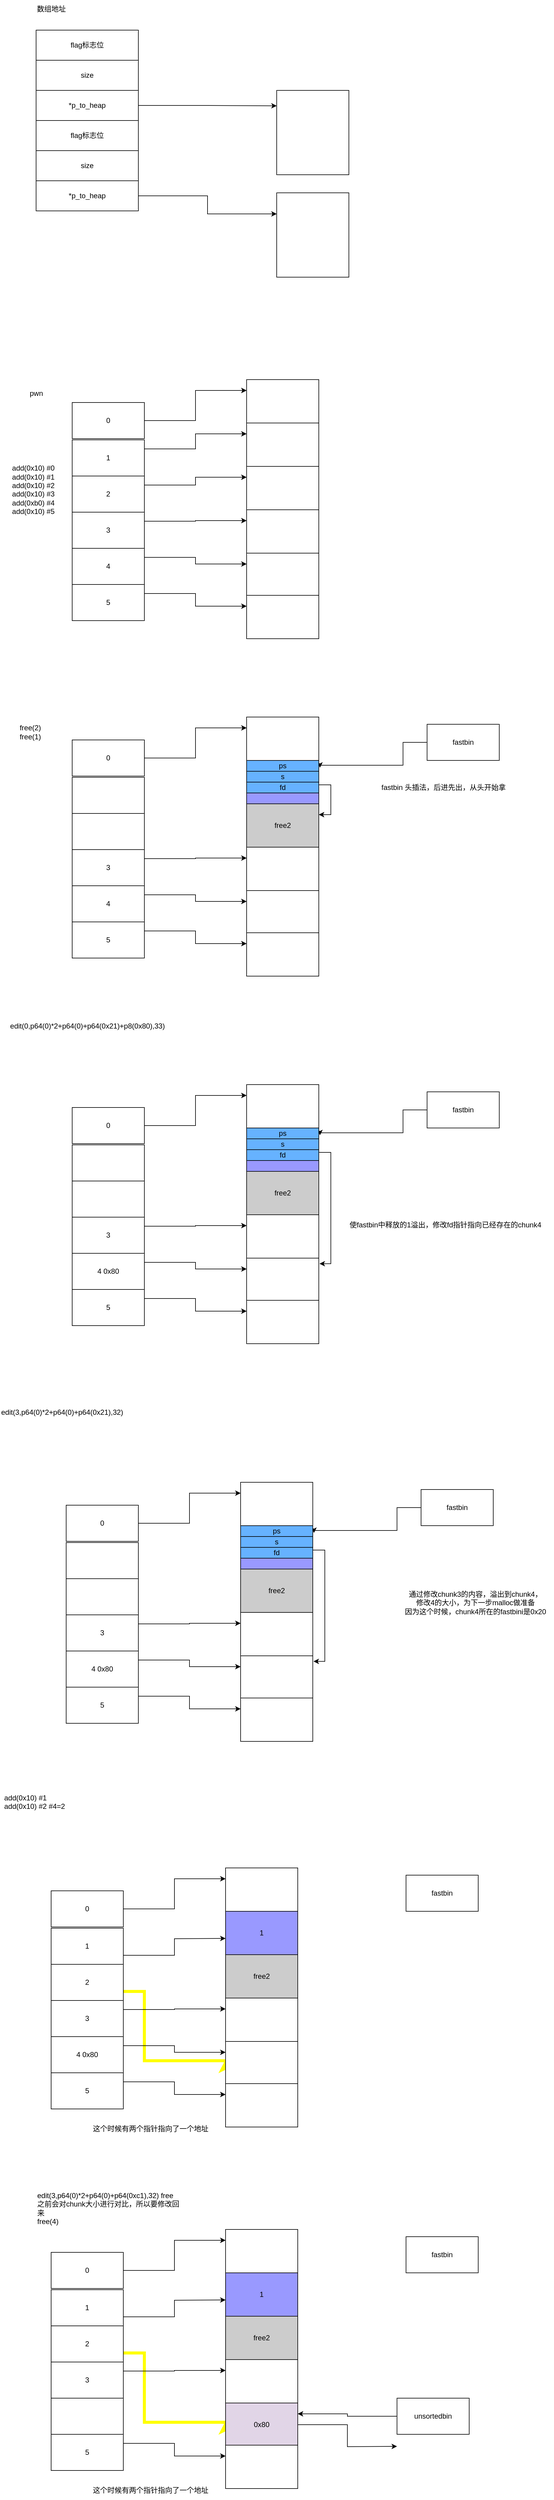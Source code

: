 <mxfile version="24.7.13">
  <diagram name="第 1 页" id="wlF_EEeO_5m5-kJKPC8r">
    <mxGraphModel dx="947" dy="570" grid="1" gridSize="10" guides="1" tooltips="1" connect="1" arrows="1" fold="1" page="1" pageScale="1" pageWidth="827" pageHeight="1169" math="0" shadow="0">
      <root>
        <mxCell id="0" />
        <mxCell id="1" parent="0" />
        <mxCell id="qBu99-noCMKF9a456cR6-6" value="flag标志位" style="rounded=0;whiteSpace=wrap;html=1;" vertex="1" parent="1">
          <mxGeometry x="70" y="150" width="170" height="50" as="geometry" />
        </mxCell>
        <mxCell id="qBu99-noCMKF9a456cR6-7" value="size" style="rounded=0;whiteSpace=wrap;html=1;" vertex="1" parent="1">
          <mxGeometry x="70" y="200" width="170" height="50" as="geometry" />
        </mxCell>
        <mxCell id="qBu99-noCMKF9a456cR6-10" value="*p_to_heap" style="rounded=0;whiteSpace=wrap;html=1;" vertex="1" parent="1">
          <mxGeometry x="70" y="250" width="170" height="50" as="geometry" />
        </mxCell>
        <mxCell id="qBu99-noCMKF9a456cR6-12" value="数组地址" style="text;html=1;align=center;verticalAlign=middle;resizable=0;points=[];autosize=1;strokeColor=none;fillColor=none;" vertex="1" parent="1">
          <mxGeometry x="60" y="100" width="70" height="30" as="geometry" />
        </mxCell>
        <mxCell id="qBu99-noCMKF9a456cR6-13" value="flag标志位" style="rounded=0;whiteSpace=wrap;html=1;" vertex="1" parent="1">
          <mxGeometry x="70" y="300" width="170" height="50" as="geometry" />
        </mxCell>
        <mxCell id="qBu99-noCMKF9a456cR6-14" value="size" style="rounded=0;whiteSpace=wrap;html=1;" vertex="1" parent="1">
          <mxGeometry x="70" y="350" width="170" height="50" as="geometry" />
        </mxCell>
        <mxCell id="qBu99-noCMKF9a456cR6-20" style="edgeStyle=orthogonalEdgeStyle;rounded=0;orthogonalLoop=1;jettySize=auto;html=1;exitX=1;exitY=0.5;exitDx=0;exitDy=0;entryX=0;entryY=0.25;entryDx=0;entryDy=0;" edge="1" parent="1" source="qBu99-noCMKF9a456cR6-15" target="qBu99-noCMKF9a456cR6-19">
          <mxGeometry relative="1" as="geometry" />
        </mxCell>
        <mxCell id="qBu99-noCMKF9a456cR6-15" value="*p_to_heap" style="rounded=0;whiteSpace=wrap;html=1;" vertex="1" parent="1">
          <mxGeometry x="70" y="400" width="170" height="50" as="geometry" />
        </mxCell>
        <mxCell id="qBu99-noCMKF9a456cR6-17" value="" style="rounded=0;whiteSpace=wrap;html=1;" vertex="1" parent="1">
          <mxGeometry x="470" y="250" width="120" height="140" as="geometry" />
        </mxCell>
        <mxCell id="qBu99-noCMKF9a456cR6-18" style="edgeStyle=orthogonalEdgeStyle;rounded=0;orthogonalLoop=1;jettySize=auto;html=1;exitX=1;exitY=0.5;exitDx=0;exitDy=0;entryX=0;entryY=0.183;entryDx=0;entryDy=0;entryPerimeter=0;" edge="1" parent="1" source="qBu99-noCMKF9a456cR6-10" target="qBu99-noCMKF9a456cR6-17">
          <mxGeometry relative="1" as="geometry" />
        </mxCell>
        <mxCell id="qBu99-noCMKF9a456cR6-19" value="" style="rounded=0;whiteSpace=wrap;html=1;" vertex="1" parent="1">
          <mxGeometry x="470" y="420" width="120" height="140" as="geometry" />
        </mxCell>
        <mxCell id="qBu99-noCMKF9a456cR6-21" value="pwn" style="text;html=1;align=center;verticalAlign=middle;resizable=0;points=[];autosize=1;strokeColor=none;fillColor=none;" vertex="1" parent="1">
          <mxGeometry x="45" y="738" width="50" height="30" as="geometry" />
        </mxCell>
        <mxCell id="qBu99-noCMKF9a456cR6-34" style="edgeStyle=orthogonalEdgeStyle;rounded=0;orthogonalLoop=1;jettySize=auto;html=1;exitX=1;exitY=0.5;exitDx=0;exitDy=0;entryX=0;entryY=0.25;entryDx=0;entryDy=0;" edge="1" parent="1" source="qBu99-noCMKF9a456cR6-22" target="qBu99-noCMKF9a456cR6-28">
          <mxGeometry relative="1" as="geometry" />
        </mxCell>
        <mxCell id="qBu99-noCMKF9a456cR6-22" value="0" style="rounded=0;whiteSpace=wrap;html=1;" vertex="1" parent="1">
          <mxGeometry x="130" y="768" width="120" height="60" as="geometry" />
        </mxCell>
        <mxCell id="qBu99-noCMKF9a456cR6-35" style="edgeStyle=orthogonalEdgeStyle;rounded=0;orthogonalLoop=1;jettySize=auto;html=1;exitX=1;exitY=0.25;exitDx=0;exitDy=0;entryX=0;entryY=0.25;entryDx=0;entryDy=0;" edge="1" parent="1" source="qBu99-noCMKF9a456cR6-23" target="qBu99-noCMKF9a456cR6-29">
          <mxGeometry relative="1" as="geometry" />
        </mxCell>
        <mxCell id="qBu99-noCMKF9a456cR6-23" value="1" style="rounded=0;whiteSpace=wrap;html=1;" vertex="1" parent="1">
          <mxGeometry x="130" y="830" width="120" height="60" as="geometry" />
        </mxCell>
        <mxCell id="qBu99-noCMKF9a456cR6-36" style="edgeStyle=orthogonalEdgeStyle;rounded=0;orthogonalLoop=1;jettySize=auto;html=1;exitX=1;exitY=0.25;exitDx=0;exitDy=0;entryX=0;entryY=0.25;entryDx=0;entryDy=0;" edge="1" parent="1" source="qBu99-noCMKF9a456cR6-24" target="qBu99-noCMKF9a456cR6-30">
          <mxGeometry relative="1" as="geometry" />
        </mxCell>
        <mxCell id="qBu99-noCMKF9a456cR6-24" value="2" style="rounded=0;whiteSpace=wrap;html=1;" vertex="1" parent="1">
          <mxGeometry x="130" y="890" width="120" height="60" as="geometry" />
        </mxCell>
        <mxCell id="qBu99-noCMKF9a456cR6-37" style="edgeStyle=orthogonalEdgeStyle;rounded=0;orthogonalLoop=1;jettySize=auto;html=1;exitX=1;exitY=0.25;exitDx=0;exitDy=0;entryX=0;entryY=0.25;entryDx=0;entryDy=0;" edge="1" parent="1" source="qBu99-noCMKF9a456cR6-25" target="qBu99-noCMKF9a456cR6-31">
          <mxGeometry relative="1" as="geometry" />
        </mxCell>
        <mxCell id="qBu99-noCMKF9a456cR6-25" value="3" style="rounded=0;whiteSpace=wrap;html=1;" vertex="1" parent="1">
          <mxGeometry x="130" y="950" width="120" height="60" as="geometry" />
        </mxCell>
        <mxCell id="qBu99-noCMKF9a456cR6-38" style="edgeStyle=orthogonalEdgeStyle;rounded=0;orthogonalLoop=1;jettySize=auto;html=1;exitX=1;exitY=0.25;exitDx=0;exitDy=0;entryX=0;entryY=0.25;entryDx=0;entryDy=0;" edge="1" parent="1" source="qBu99-noCMKF9a456cR6-26" target="qBu99-noCMKF9a456cR6-32">
          <mxGeometry relative="1" as="geometry" />
        </mxCell>
        <mxCell id="qBu99-noCMKF9a456cR6-26" value="4" style="rounded=0;whiteSpace=wrap;html=1;" vertex="1" parent="1">
          <mxGeometry x="130" y="1010" width="120" height="60" as="geometry" />
        </mxCell>
        <mxCell id="qBu99-noCMKF9a456cR6-39" style="edgeStyle=orthogonalEdgeStyle;rounded=0;orthogonalLoop=1;jettySize=auto;html=1;exitX=1;exitY=0.25;exitDx=0;exitDy=0;entryX=0;entryY=0.25;entryDx=0;entryDy=0;" edge="1" parent="1" source="qBu99-noCMKF9a456cR6-27" target="qBu99-noCMKF9a456cR6-33">
          <mxGeometry relative="1" as="geometry" />
        </mxCell>
        <mxCell id="qBu99-noCMKF9a456cR6-27" value="5" style="rounded=0;whiteSpace=wrap;html=1;" vertex="1" parent="1">
          <mxGeometry x="130" y="1070" width="120" height="60" as="geometry" />
        </mxCell>
        <mxCell id="qBu99-noCMKF9a456cR6-28" value="" style="rounded=0;whiteSpace=wrap;html=1;" vertex="1" parent="1">
          <mxGeometry x="420" y="730" width="120" height="72" as="geometry" />
        </mxCell>
        <mxCell id="qBu99-noCMKF9a456cR6-29" value="" style="rounded=0;whiteSpace=wrap;html=1;" vertex="1" parent="1">
          <mxGeometry x="420" y="802" width="120" height="72" as="geometry" />
        </mxCell>
        <mxCell id="qBu99-noCMKF9a456cR6-30" value="" style="rounded=0;whiteSpace=wrap;html=1;" vertex="1" parent="1">
          <mxGeometry x="420" y="874" width="120" height="72" as="geometry" />
        </mxCell>
        <mxCell id="qBu99-noCMKF9a456cR6-31" value="" style="rounded=0;whiteSpace=wrap;html=1;" vertex="1" parent="1">
          <mxGeometry x="420" y="946" width="120" height="72" as="geometry" />
        </mxCell>
        <mxCell id="qBu99-noCMKF9a456cR6-32" value="" style="rounded=0;whiteSpace=wrap;html=1;" vertex="1" parent="1">
          <mxGeometry x="420" y="1018" width="120" height="72" as="geometry" />
        </mxCell>
        <mxCell id="qBu99-noCMKF9a456cR6-33" value="" style="rounded=0;whiteSpace=wrap;html=1;" vertex="1" parent="1">
          <mxGeometry x="420" y="1088" width="120" height="72" as="geometry" />
        </mxCell>
        <mxCell id="qBu99-noCMKF9a456cR6-40" value="&lt;div&gt;add(0x10) #0&lt;/div&gt;&lt;div&gt;add(0x10) #1&lt;/div&gt;&lt;div&gt;add(0x10) #2&lt;/div&gt;&lt;div&gt;add(0x10) #3&lt;/div&gt;&lt;div&gt;add(0xb0) #4&lt;/div&gt;&lt;div&gt;add(0x10) #5&lt;/div&gt;&lt;div&gt;&lt;br&gt;&lt;/div&gt;" style="text;html=1;align=center;verticalAlign=middle;resizable=0;points=[];autosize=1;strokeColor=none;fillColor=none;" vertex="1" parent="1">
          <mxGeometry x="20" y="865" width="90" height="110" as="geometry" />
        </mxCell>
        <mxCell id="qBu99-noCMKF9a456cR6-41" value="&lt;div&gt;&lt;div&gt;free(2)&lt;/div&gt;&lt;div&gt;free(1)&lt;/div&gt;&lt;/div&gt;" style="text;html=1;align=center;verticalAlign=middle;resizable=0;points=[];autosize=1;strokeColor=none;fillColor=none;" vertex="1" parent="1">
          <mxGeometry x="30" y="1295" width="60" height="40" as="geometry" />
        </mxCell>
        <mxCell id="qBu99-noCMKF9a456cR6-42" style="edgeStyle=orthogonalEdgeStyle;rounded=0;orthogonalLoop=1;jettySize=auto;html=1;exitX=1;exitY=0.5;exitDx=0;exitDy=0;entryX=0;entryY=0.25;entryDx=0;entryDy=0;" edge="1" parent="1" source="qBu99-noCMKF9a456cR6-43" target="qBu99-noCMKF9a456cR6-54">
          <mxGeometry relative="1" as="geometry" />
        </mxCell>
        <mxCell id="qBu99-noCMKF9a456cR6-43" value="0" style="rounded=0;whiteSpace=wrap;html=1;" vertex="1" parent="1">
          <mxGeometry x="130" y="1328" width="120" height="60" as="geometry" />
        </mxCell>
        <mxCell id="qBu99-noCMKF9a456cR6-45" value="" style="rounded=0;whiteSpace=wrap;html=1;" vertex="1" parent="1">
          <mxGeometry x="130" y="1390" width="120" height="60" as="geometry" />
        </mxCell>
        <mxCell id="qBu99-noCMKF9a456cR6-47" value="" style="rounded=0;whiteSpace=wrap;html=1;" vertex="1" parent="1">
          <mxGeometry x="130" y="1450" width="120" height="60" as="geometry" />
        </mxCell>
        <mxCell id="qBu99-noCMKF9a456cR6-48" style="edgeStyle=orthogonalEdgeStyle;rounded=0;orthogonalLoop=1;jettySize=auto;html=1;exitX=1;exitY=0.25;exitDx=0;exitDy=0;entryX=0;entryY=0.25;entryDx=0;entryDy=0;" edge="1" parent="1" source="qBu99-noCMKF9a456cR6-49" target="qBu99-noCMKF9a456cR6-57">
          <mxGeometry relative="1" as="geometry" />
        </mxCell>
        <mxCell id="qBu99-noCMKF9a456cR6-49" value="3" style="rounded=0;whiteSpace=wrap;html=1;" vertex="1" parent="1">
          <mxGeometry x="130" y="1510" width="120" height="60" as="geometry" />
        </mxCell>
        <mxCell id="qBu99-noCMKF9a456cR6-50" style="edgeStyle=orthogonalEdgeStyle;rounded=0;orthogonalLoop=1;jettySize=auto;html=1;exitX=1;exitY=0.25;exitDx=0;exitDy=0;entryX=0;entryY=0.25;entryDx=0;entryDy=0;" edge="1" parent="1" source="qBu99-noCMKF9a456cR6-51" target="qBu99-noCMKF9a456cR6-58">
          <mxGeometry relative="1" as="geometry" />
        </mxCell>
        <mxCell id="qBu99-noCMKF9a456cR6-51" value="4" style="rounded=0;whiteSpace=wrap;html=1;" vertex="1" parent="1">
          <mxGeometry x="130" y="1570" width="120" height="60" as="geometry" />
        </mxCell>
        <mxCell id="qBu99-noCMKF9a456cR6-52" style="edgeStyle=orthogonalEdgeStyle;rounded=0;orthogonalLoop=1;jettySize=auto;html=1;exitX=1;exitY=0.25;exitDx=0;exitDy=0;entryX=0;entryY=0.25;entryDx=0;entryDy=0;" edge="1" parent="1" source="qBu99-noCMKF9a456cR6-53" target="qBu99-noCMKF9a456cR6-59">
          <mxGeometry relative="1" as="geometry" />
        </mxCell>
        <mxCell id="qBu99-noCMKF9a456cR6-53" value="5" style="rounded=0;whiteSpace=wrap;html=1;" vertex="1" parent="1">
          <mxGeometry x="130" y="1630" width="120" height="60" as="geometry" />
        </mxCell>
        <mxCell id="qBu99-noCMKF9a456cR6-54" value="" style="rounded=0;whiteSpace=wrap;html=1;" vertex="1" parent="1">
          <mxGeometry x="420" y="1290" width="120" height="72" as="geometry" />
        </mxCell>
        <mxCell id="qBu99-noCMKF9a456cR6-55" value="1" style="rounded=0;whiteSpace=wrap;html=1;fillColor=#9999FF;" vertex="1" parent="1">
          <mxGeometry x="420" y="1362" width="120" height="72" as="geometry" />
        </mxCell>
        <mxCell id="qBu99-noCMKF9a456cR6-56" value="free2" style="rounded=0;whiteSpace=wrap;html=1;fillColor=#CCCCCC;" vertex="1" parent="1">
          <mxGeometry x="420" y="1434" width="120" height="72" as="geometry" />
        </mxCell>
        <mxCell id="qBu99-noCMKF9a456cR6-57" value="" style="rounded=0;whiteSpace=wrap;html=1;" vertex="1" parent="1">
          <mxGeometry x="420" y="1506" width="120" height="72" as="geometry" />
        </mxCell>
        <mxCell id="qBu99-noCMKF9a456cR6-58" value="" style="rounded=0;whiteSpace=wrap;html=1;" vertex="1" parent="1">
          <mxGeometry x="420" y="1578" width="120" height="72" as="geometry" />
        </mxCell>
        <mxCell id="qBu99-noCMKF9a456cR6-59" value="" style="rounded=0;whiteSpace=wrap;html=1;" vertex="1" parent="1">
          <mxGeometry x="420" y="1648" width="120" height="72" as="geometry" />
        </mxCell>
        <mxCell id="qBu99-noCMKF9a456cR6-60" value="fastbin" style="rounded=0;whiteSpace=wrap;html=1;" vertex="1" parent="1">
          <mxGeometry x="720" y="1302" width="120" height="60" as="geometry" />
        </mxCell>
        <mxCell id="qBu99-noCMKF9a456cR6-61" style="edgeStyle=orthogonalEdgeStyle;rounded=0;orthogonalLoop=1;jettySize=auto;html=1;exitX=0;exitY=0.5;exitDx=0;exitDy=0;entryX=1.017;entryY=0.167;entryDx=0;entryDy=0;entryPerimeter=0;" edge="1" parent="1" source="qBu99-noCMKF9a456cR6-60" target="qBu99-noCMKF9a456cR6-55">
          <mxGeometry relative="1" as="geometry">
            <Array as="points">
              <mxPoint x="680" y="1370" />
              <mxPoint x="542" y="1370" />
            </Array>
          </mxGeometry>
        </mxCell>
        <mxCell id="qBu99-noCMKF9a456cR6-62" value="ps" style="rounded=0;whiteSpace=wrap;html=1;fillColor=#66B2FF;" vertex="1" parent="1">
          <mxGeometry x="420" y="1362" width="120" height="18" as="geometry" />
        </mxCell>
        <mxCell id="qBu99-noCMKF9a456cR6-63" value="s" style="rounded=0;whiteSpace=wrap;html=1;fillColor=#66B2FF;" vertex="1" parent="1">
          <mxGeometry x="420" y="1380" width="120" height="18" as="geometry" />
        </mxCell>
        <mxCell id="qBu99-noCMKF9a456cR6-65" style="edgeStyle=orthogonalEdgeStyle;rounded=0;orthogonalLoop=1;jettySize=auto;html=1;exitX=1;exitY=0.25;exitDx=0;exitDy=0;entryX=1;entryY=0.25;entryDx=0;entryDy=0;" edge="1" parent="1" source="qBu99-noCMKF9a456cR6-64" target="qBu99-noCMKF9a456cR6-56">
          <mxGeometry relative="1" as="geometry" />
        </mxCell>
        <mxCell id="qBu99-noCMKF9a456cR6-64" value="fd" style="rounded=0;whiteSpace=wrap;html=1;fillColor=#66B2FF;" vertex="1" parent="1">
          <mxGeometry x="420" y="1398" width="120" height="18" as="geometry" />
        </mxCell>
        <mxCell id="qBu99-noCMKF9a456cR6-66" value="fastbin 头插法，后进先出，从头开始拿" style="text;html=1;align=center;verticalAlign=middle;resizable=0;points=[];autosize=1;strokeColor=none;fillColor=none;" vertex="1" parent="1">
          <mxGeometry x="632" y="1392" width="230" height="30" as="geometry" />
        </mxCell>
        <mxCell id="qBu99-noCMKF9a456cR6-67" value="&lt;div&gt;edit(0,p64(0)*2+p64(0)+p64(0x21)+p8(0x80),33)&lt;/div&gt;&lt;div&gt;&lt;br&gt;&lt;/div&gt;" style="text;html=1;align=center;verticalAlign=middle;resizable=0;points=[];autosize=1;strokeColor=none;fillColor=none;" vertex="1" parent="1">
          <mxGeometry x="15" y="1790" width="280" height="40" as="geometry" />
        </mxCell>
        <mxCell id="qBu99-noCMKF9a456cR6-68" style="edgeStyle=orthogonalEdgeStyle;rounded=0;orthogonalLoop=1;jettySize=auto;html=1;exitX=1;exitY=0.5;exitDx=0;exitDy=0;entryX=0;entryY=0.25;entryDx=0;entryDy=0;" edge="1" parent="1" source="qBu99-noCMKF9a456cR6-69" target="qBu99-noCMKF9a456cR6-78">
          <mxGeometry relative="1" as="geometry" />
        </mxCell>
        <mxCell id="qBu99-noCMKF9a456cR6-69" value="0" style="rounded=0;whiteSpace=wrap;html=1;" vertex="1" parent="1">
          <mxGeometry x="130" y="1938" width="120" height="60" as="geometry" />
        </mxCell>
        <mxCell id="qBu99-noCMKF9a456cR6-70" value="" style="rounded=0;whiteSpace=wrap;html=1;" vertex="1" parent="1">
          <mxGeometry x="130" y="2000" width="120" height="60" as="geometry" />
        </mxCell>
        <mxCell id="qBu99-noCMKF9a456cR6-71" value="" style="rounded=0;whiteSpace=wrap;html=1;" vertex="1" parent="1">
          <mxGeometry x="130" y="2060" width="120" height="60" as="geometry" />
        </mxCell>
        <mxCell id="qBu99-noCMKF9a456cR6-72" style="edgeStyle=orthogonalEdgeStyle;rounded=0;orthogonalLoop=1;jettySize=auto;html=1;exitX=1;exitY=0.25;exitDx=0;exitDy=0;entryX=0;entryY=0.25;entryDx=0;entryDy=0;" edge="1" parent="1" source="qBu99-noCMKF9a456cR6-73" target="qBu99-noCMKF9a456cR6-81">
          <mxGeometry relative="1" as="geometry" />
        </mxCell>
        <mxCell id="qBu99-noCMKF9a456cR6-73" value="3" style="rounded=0;whiteSpace=wrap;html=1;" vertex="1" parent="1">
          <mxGeometry x="130" y="2120" width="120" height="60" as="geometry" />
        </mxCell>
        <mxCell id="qBu99-noCMKF9a456cR6-74" style="edgeStyle=orthogonalEdgeStyle;rounded=0;orthogonalLoop=1;jettySize=auto;html=1;exitX=1;exitY=0.25;exitDx=0;exitDy=0;entryX=0;entryY=0.25;entryDx=0;entryDy=0;" edge="1" parent="1" source="qBu99-noCMKF9a456cR6-75" target="qBu99-noCMKF9a456cR6-82">
          <mxGeometry relative="1" as="geometry" />
        </mxCell>
        <mxCell id="qBu99-noCMKF9a456cR6-75" value="4 0x80" style="rounded=0;whiteSpace=wrap;html=1;" vertex="1" parent="1">
          <mxGeometry x="130" y="2180" width="120" height="60" as="geometry" />
        </mxCell>
        <mxCell id="qBu99-noCMKF9a456cR6-76" style="edgeStyle=orthogonalEdgeStyle;rounded=0;orthogonalLoop=1;jettySize=auto;html=1;exitX=1;exitY=0.25;exitDx=0;exitDy=0;entryX=0;entryY=0.25;entryDx=0;entryDy=0;" edge="1" parent="1" source="qBu99-noCMKF9a456cR6-77" target="qBu99-noCMKF9a456cR6-83">
          <mxGeometry relative="1" as="geometry" />
        </mxCell>
        <mxCell id="qBu99-noCMKF9a456cR6-77" value="5" style="rounded=0;whiteSpace=wrap;html=1;" vertex="1" parent="1">
          <mxGeometry x="130" y="2240" width="120" height="60" as="geometry" />
        </mxCell>
        <mxCell id="qBu99-noCMKF9a456cR6-78" value="" style="rounded=0;whiteSpace=wrap;html=1;" vertex="1" parent="1">
          <mxGeometry x="420" y="1900" width="120" height="72" as="geometry" />
        </mxCell>
        <mxCell id="qBu99-noCMKF9a456cR6-79" value="1" style="rounded=0;whiteSpace=wrap;html=1;fillColor=#9999FF;" vertex="1" parent="1">
          <mxGeometry x="420" y="1972" width="120" height="72" as="geometry" />
        </mxCell>
        <mxCell id="qBu99-noCMKF9a456cR6-80" value="free2" style="rounded=0;whiteSpace=wrap;html=1;fillColor=#CCCCCC;" vertex="1" parent="1">
          <mxGeometry x="420" y="2044" width="120" height="72" as="geometry" />
        </mxCell>
        <mxCell id="qBu99-noCMKF9a456cR6-81" value="" style="rounded=0;whiteSpace=wrap;html=1;" vertex="1" parent="1">
          <mxGeometry x="420" y="2116" width="120" height="72" as="geometry" />
        </mxCell>
        <mxCell id="qBu99-noCMKF9a456cR6-82" value="" style="rounded=0;whiteSpace=wrap;html=1;" vertex="1" parent="1">
          <mxGeometry x="420" y="2188" width="120" height="72" as="geometry" />
        </mxCell>
        <mxCell id="qBu99-noCMKF9a456cR6-83" value="" style="rounded=0;whiteSpace=wrap;html=1;" vertex="1" parent="1">
          <mxGeometry x="420" y="2258" width="120" height="72" as="geometry" />
        </mxCell>
        <mxCell id="qBu99-noCMKF9a456cR6-84" value="fastbin" style="rounded=0;whiteSpace=wrap;html=1;" vertex="1" parent="1">
          <mxGeometry x="720" y="1912" width="120" height="60" as="geometry" />
        </mxCell>
        <mxCell id="qBu99-noCMKF9a456cR6-85" style="edgeStyle=orthogonalEdgeStyle;rounded=0;orthogonalLoop=1;jettySize=auto;html=1;exitX=0;exitY=0.5;exitDx=0;exitDy=0;entryX=1.017;entryY=0.167;entryDx=0;entryDy=0;entryPerimeter=0;" edge="1" parent="1" source="qBu99-noCMKF9a456cR6-84" target="qBu99-noCMKF9a456cR6-79">
          <mxGeometry relative="1" as="geometry">
            <Array as="points">
              <mxPoint x="680" y="1980" />
              <mxPoint x="542" y="1980" />
            </Array>
          </mxGeometry>
        </mxCell>
        <mxCell id="qBu99-noCMKF9a456cR6-86" value="ps" style="rounded=0;whiteSpace=wrap;html=1;fillColor=#66B2FF;" vertex="1" parent="1">
          <mxGeometry x="420" y="1972" width="120" height="18" as="geometry" />
        </mxCell>
        <mxCell id="qBu99-noCMKF9a456cR6-87" value="s" style="rounded=0;whiteSpace=wrap;html=1;fillColor=#66B2FF;" vertex="1" parent="1">
          <mxGeometry x="420" y="1990" width="120" height="18" as="geometry" />
        </mxCell>
        <mxCell id="qBu99-noCMKF9a456cR6-89" value="fd" style="rounded=0;whiteSpace=wrap;html=1;fillColor=#66B2FF;" vertex="1" parent="1">
          <mxGeometry x="420" y="2008" width="120" height="18" as="geometry" />
        </mxCell>
        <mxCell id="qBu99-noCMKF9a456cR6-91" style="edgeStyle=orthogonalEdgeStyle;rounded=0;orthogonalLoop=1;jettySize=auto;html=1;exitX=1;exitY=0.25;exitDx=0;exitDy=0;entryX=1.01;entryY=0.128;entryDx=0;entryDy=0;entryPerimeter=0;" edge="1" parent="1" source="qBu99-noCMKF9a456cR6-89" target="qBu99-noCMKF9a456cR6-82">
          <mxGeometry relative="1" as="geometry">
            <Array as="points">
              <mxPoint x="560" y="2013" />
              <mxPoint x="560" y="2197" />
            </Array>
          </mxGeometry>
        </mxCell>
        <mxCell id="qBu99-noCMKF9a456cR6-92" value="使fastbin中释放的1溢出，修改fd指针指向已经存在的chunk4" style="text;html=1;align=center;verticalAlign=middle;resizable=0;points=[];autosize=1;strokeColor=none;fillColor=none;" vertex="1" parent="1">
          <mxGeometry x="580" y="2118" width="340" height="30" as="geometry" />
        </mxCell>
        <mxCell id="qBu99-noCMKF9a456cR6-93" value="edit(3,p64(0)*2+p64(0)+p64(0x21),32)" style="text;whiteSpace=wrap;" vertex="1" parent="1">
          <mxGeometry x="10" y="2430" width="240" height="40" as="geometry" />
        </mxCell>
        <mxCell id="qBu99-noCMKF9a456cR6-94" style="edgeStyle=orthogonalEdgeStyle;rounded=0;orthogonalLoop=1;jettySize=auto;html=1;exitX=1;exitY=0.5;exitDx=0;exitDy=0;entryX=0;entryY=0.25;entryDx=0;entryDy=0;" edge="1" parent="1" source="qBu99-noCMKF9a456cR6-95" target="qBu99-noCMKF9a456cR6-104">
          <mxGeometry relative="1" as="geometry" />
        </mxCell>
        <mxCell id="qBu99-noCMKF9a456cR6-95" value="0" style="rounded=0;whiteSpace=wrap;html=1;" vertex="1" parent="1">
          <mxGeometry x="120" y="2598" width="120" height="60" as="geometry" />
        </mxCell>
        <mxCell id="qBu99-noCMKF9a456cR6-96" value="" style="rounded=0;whiteSpace=wrap;html=1;" vertex="1" parent="1">
          <mxGeometry x="120" y="2660" width="120" height="60" as="geometry" />
        </mxCell>
        <mxCell id="qBu99-noCMKF9a456cR6-97" value="" style="rounded=0;whiteSpace=wrap;html=1;" vertex="1" parent="1">
          <mxGeometry x="120" y="2720" width="120" height="60" as="geometry" />
        </mxCell>
        <mxCell id="qBu99-noCMKF9a456cR6-98" style="edgeStyle=orthogonalEdgeStyle;rounded=0;orthogonalLoop=1;jettySize=auto;html=1;exitX=1;exitY=0.25;exitDx=0;exitDy=0;entryX=0;entryY=0.25;entryDx=0;entryDy=0;" edge="1" parent="1" source="qBu99-noCMKF9a456cR6-99" target="qBu99-noCMKF9a456cR6-107">
          <mxGeometry relative="1" as="geometry" />
        </mxCell>
        <mxCell id="qBu99-noCMKF9a456cR6-99" value="3" style="rounded=0;whiteSpace=wrap;html=1;" vertex="1" parent="1">
          <mxGeometry x="120" y="2780" width="120" height="60" as="geometry" />
        </mxCell>
        <mxCell id="qBu99-noCMKF9a456cR6-100" style="edgeStyle=orthogonalEdgeStyle;rounded=0;orthogonalLoop=1;jettySize=auto;html=1;exitX=1;exitY=0.25;exitDx=0;exitDy=0;entryX=0;entryY=0.25;entryDx=0;entryDy=0;" edge="1" parent="1" source="qBu99-noCMKF9a456cR6-101" target="qBu99-noCMKF9a456cR6-108">
          <mxGeometry relative="1" as="geometry" />
        </mxCell>
        <mxCell id="qBu99-noCMKF9a456cR6-101" value="4 0x80" style="rounded=0;whiteSpace=wrap;html=1;" vertex="1" parent="1">
          <mxGeometry x="120" y="2840" width="120" height="60" as="geometry" />
        </mxCell>
        <mxCell id="qBu99-noCMKF9a456cR6-102" style="edgeStyle=orthogonalEdgeStyle;rounded=0;orthogonalLoop=1;jettySize=auto;html=1;exitX=1;exitY=0.25;exitDx=0;exitDy=0;entryX=0;entryY=0.25;entryDx=0;entryDy=0;" edge="1" parent="1" source="qBu99-noCMKF9a456cR6-103" target="qBu99-noCMKF9a456cR6-109">
          <mxGeometry relative="1" as="geometry" />
        </mxCell>
        <mxCell id="qBu99-noCMKF9a456cR6-103" value="5" style="rounded=0;whiteSpace=wrap;html=1;" vertex="1" parent="1">
          <mxGeometry x="120" y="2900" width="120" height="60" as="geometry" />
        </mxCell>
        <mxCell id="qBu99-noCMKF9a456cR6-104" value="" style="rounded=0;whiteSpace=wrap;html=1;" vertex="1" parent="1">
          <mxGeometry x="410" y="2560" width="120" height="72" as="geometry" />
        </mxCell>
        <mxCell id="qBu99-noCMKF9a456cR6-105" value="1" style="rounded=0;whiteSpace=wrap;html=1;fillColor=#9999FF;" vertex="1" parent="1">
          <mxGeometry x="410" y="2632" width="120" height="72" as="geometry" />
        </mxCell>
        <mxCell id="qBu99-noCMKF9a456cR6-106" value="free2" style="rounded=0;whiteSpace=wrap;html=1;fillColor=#CCCCCC;" vertex="1" parent="1">
          <mxGeometry x="410" y="2704" width="120" height="72" as="geometry" />
        </mxCell>
        <mxCell id="qBu99-noCMKF9a456cR6-107" value="" style="rounded=0;whiteSpace=wrap;html=1;" vertex="1" parent="1">
          <mxGeometry x="410" y="2776" width="120" height="72" as="geometry" />
        </mxCell>
        <mxCell id="qBu99-noCMKF9a456cR6-108" value="" style="rounded=0;whiteSpace=wrap;html=1;" vertex="1" parent="1">
          <mxGeometry x="410" y="2848" width="120" height="72" as="geometry" />
        </mxCell>
        <mxCell id="qBu99-noCMKF9a456cR6-109" value="" style="rounded=0;whiteSpace=wrap;html=1;" vertex="1" parent="1">
          <mxGeometry x="410" y="2918" width="120" height="72" as="geometry" />
        </mxCell>
        <mxCell id="qBu99-noCMKF9a456cR6-110" value="fastbin" style="rounded=0;whiteSpace=wrap;html=1;" vertex="1" parent="1">
          <mxGeometry x="710" y="2572" width="120" height="60" as="geometry" />
        </mxCell>
        <mxCell id="qBu99-noCMKF9a456cR6-111" style="edgeStyle=orthogonalEdgeStyle;rounded=0;orthogonalLoop=1;jettySize=auto;html=1;exitX=0;exitY=0.5;exitDx=0;exitDy=0;entryX=1.017;entryY=0.167;entryDx=0;entryDy=0;entryPerimeter=0;" edge="1" parent="1" source="qBu99-noCMKF9a456cR6-110" target="qBu99-noCMKF9a456cR6-105">
          <mxGeometry relative="1" as="geometry">
            <Array as="points">
              <mxPoint x="670" y="2640" />
              <mxPoint x="532" y="2640" />
            </Array>
          </mxGeometry>
        </mxCell>
        <mxCell id="qBu99-noCMKF9a456cR6-112" value="ps" style="rounded=0;whiteSpace=wrap;html=1;fillColor=#66B2FF;" vertex="1" parent="1">
          <mxGeometry x="410" y="2632" width="120" height="18" as="geometry" />
        </mxCell>
        <mxCell id="qBu99-noCMKF9a456cR6-113" value="s" style="rounded=0;whiteSpace=wrap;html=1;fillColor=#66B2FF;" vertex="1" parent="1">
          <mxGeometry x="410" y="2650" width="120" height="18" as="geometry" />
        </mxCell>
        <mxCell id="qBu99-noCMKF9a456cR6-114" value="fd" style="rounded=0;whiteSpace=wrap;html=1;fillColor=#66B2FF;" vertex="1" parent="1">
          <mxGeometry x="410" y="2668" width="120" height="18" as="geometry" />
        </mxCell>
        <mxCell id="qBu99-noCMKF9a456cR6-115" style="edgeStyle=orthogonalEdgeStyle;rounded=0;orthogonalLoop=1;jettySize=auto;html=1;exitX=1;exitY=0.25;exitDx=0;exitDy=0;entryX=1.01;entryY=0.128;entryDx=0;entryDy=0;entryPerimeter=0;" edge="1" parent="1" source="qBu99-noCMKF9a456cR6-114" target="qBu99-noCMKF9a456cR6-108">
          <mxGeometry relative="1" as="geometry">
            <Array as="points">
              <mxPoint x="550" y="2673" />
              <mxPoint x="550" y="2857" />
            </Array>
          </mxGeometry>
        </mxCell>
        <mxCell id="qBu99-noCMKF9a456cR6-117" value="通过修改chunk3的内容，溢出到chunk4，&lt;div&gt;修改4的大小，为下一步malloc做准备&lt;/div&gt;&lt;div&gt;因为这个时候，chunk4所在的fastbini是0x20&lt;/div&gt;" style="text;html=1;align=center;verticalAlign=middle;resizable=0;points=[];autosize=1;strokeColor=none;fillColor=none;" vertex="1" parent="1">
          <mxGeometry x="670" y="2730" width="260" height="60" as="geometry" />
        </mxCell>
        <mxCell id="qBu99-noCMKF9a456cR6-118" value="add(0x10) #1&#xa;add(0x10) #2 #4=2" style="text;whiteSpace=wrap;" vertex="1" parent="1">
          <mxGeometry x="15" y="3070" width="130" height="40" as="geometry" />
        </mxCell>
        <mxCell id="qBu99-noCMKF9a456cR6-119" style="edgeStyle=orthogonalEdgeStyle;rounded=0;orthogonalLoop=1;jettySize=auto;html=1;exitX=1;exitY=0.5;exitDx=0;exitDy=0;entryX=0;entryY=0.25;entryDx=0;entryDy=0;" edge="1" parent="1" source="qBu99-noCMKF9a456cR6-120" target="qBu99-noCMKF9a456cR6-129">
          <mxGeometry relative="1" as="geometry" />
        </mxCell>
        <mxCell id="qBu99-noCMKF9a456cR6-120" value="0" style="rounded=0;whiteSpace=wrap;html=1;" vertex="1" parent="1">
          <mxGeometry x="95" y="3238" width="120" height="60" as="geometry" />
        </mxCell>
        <mxCell id="qBu99-noCMKF9a456cR6-142" style="edgeStyle=orthogonalEdgeStyle;rounded=0;orthogonalLoop=1;jettySize=auto;html=1;exitX=1;exitY=0.75;exitDx=0;exitDy=0;entryX=0;entryY=0.5;entryDx=0;entryDy=0;" edge="1" parent="1" source="qBu99-noCMKF9a456cR6-121">
          <mxGeometry relative="1" as="geometry">
            <mxPoint x="385" y="3317" as="targetPoint" />
          </mxGeometry>
        </mxCell>
        <mxCell id="qBu99-noCMKF9a456cR6-121" value="1" style="rounded=0;whiteSpace=wrap;html=1;" vertex="1" parent="1">
          <mxGeometry x="95" y="3300" width="120" height="60" as="geometry" />
        </mxCell>
        <mxCell id="qBu99-noCMKF9a456cR6-144" style="edgeStyle=orthogonalEdgeStyle;rounded=0;orthogonalLoop=1;jettySize=auto;html=1;exitX=1;exitY=0.75;exitDx=0;exitDy=0;entryX=-0.004;entryY=0.427;entryDx=0;entryDy=0;strokeColor=#FFFF00;fillColor=#FF3333;strokeWidth=5;entryPerimeter=0;" edge="1" parent="1" source="qBu99-noCMKF9a456cR6-122" target="qBu99-noCMKF9a456cR6-133">
          <mxGeometry relative="1" as="geometry">
            <Array as="points">
              <mxPoint x="250" y="3405" />
              <mxPoint x="250" y="3520" />
              <mxPoint x="385" y="3520" />
            </Array>
          </mxGeometry>
        </mxCell>
        <mxCell id="qBu99-noCMKF9a456cR6-122" value="2" style="rounded=0;whiteSpace=wrap;html=1;" vertex="1" parent="1">
          <mxGeometry x="95" y="3360" width="120" height="60" as="geometry" />
        </mxCell>
        <mxCell id="qBu99-noCMKF9a456cR6-123" style="edgeStyle=orthogonalEdgeStyle;rounded=0;orthogonalLoop=1;jettySize=auto;html=1;exitX=1;exitY=0.25;exitDx=0;exitDy=0;entryX=0;entryY=0.25;entryDx=0;entryDy=0;" edge="1" parent="1" source="qBu99-noCMKF9a456cR6-124" target="qBu99-noCMKF9a456cR6-132">
          <mxGeometry relative="1" as="geometry" />
        </mxCell>
        <mxCell id="qBu99-noCMKF9a456cR6-124" value="3" style="rounded=0;whiteSpace=wrap;html=1;" vertex="1" parent="1">
          <mxGeometry x="95" y="3420" width="120" height="60" as="geometry" />
        </mxCell>
        <mxCell id="qBu99-noCMKF9a456cR6-125" style="edgeStyle=orthogonalEdgeStyle;rounded=0;orthogonalLoop=1;jettySize=auto;html=1;exitX=1;exitY=0.25;exitDx=0;exitDy=0;entryX=0;entryY=0.25;entryDx=0;entryDy=0;" edge="1" parent="1" source="qBu99-noCMKF9a456cR6-126" target="qBu99-noCMKF9a456cR6-133">
          <mxGeometry relative="1" as="geometry" />
        </mxCell>
        <mxCell id="qBu99-noCMKF9a456cR6-126" value="4 0x80" style="rounded=0;whiteSpace=wrap;html=1;" vertex="1" parent="1">
          <mxGeometry x="95" y="3480" width="120" height="60" as="geometry" />
        </mxCell>
        <mxCell id="qBu99-noCMKF9a456cR6-127" style="edgeStyle=orthogonalEdgeStyle;rounded=0;orthogonalLoop=1;jettySize=auto;html=1;exitX=1;exitY=0.25;exitDx=0;exitDy=0;entryX=0;entryY=0.25;entryDx=0;entryDy=0;" edge="1" parent="1" source="qBu99-noCMKF9a456cR6-128" target="qBu99-noCMKF9a456cR6-134">
          <mxGeometry relative="1" as="geometry" />
        </mxCell>
        <mxCell id="qBu99-noCMKF9a456cR6-128" value="5" style="rounded=0;whiteSpace=wrap;html=1;" vertex="1" parent="1">
          <mxGeometry x="95" y="3540" width="120" height="60" as="geometry" />
        </mxCell>
        <mxCell id="qBu99-noCMKF9a456cR6-129" value="" style="rounded=0;whiteSpace=wrap;html=1;" vertex="1" parent="1">
          <mxGeometry x="385" y="3200" width="120" height="72" as="geometry" />
        </mxCell>
        <mxCell id="qBu99-noCMKF9a456cR6-130" value="1" style="rounded=0;whiteSpace=wrap;html=1;fillColor=#9999FF;" vertex="1" parent="1">
          <mxGeometry x="385" y="3272" width="120" height="72" as="geometry" />
        </mxCell>
        <mxCell id="qBu99-noCMKF9a456cR6-131" value="free2" style="rounded=0;whiteSpace=wrap;html=1;fillColor=#CCCCCC;" vertex="1" parent="1">
          <mxGeometry x="385" y="3344" width="120" height="72" as="geometry" />
        </mxCell>
        <mxCell id="qBu99-noCMKF9a456cR6-132" value="" style="rounded=0;whiteSpace=wrap;html=1;" vertex="1" parent="1">
          <mxGeometry x="385" y="3416" width="120" height="72" as="geometry" />
        </mxCell>
        <mxCell id="qBu99-noCMKF9a456cR6-133" value="" style="rounded=0;whiteSpace=wrap;html=1;" vertex="1" parent="1">
          <mxGeometry x="385" y="3488" width="120" height="72" as="geometry" />
        </mxCell>
        <mxCell id="qBu99-noCMKF9a456cR6-134" value="" style="rounded=0;whiteSpace=wrap;html=1;" vertex="1" parent="1">
          <mxGeometry x="385" y="3558" width="120" height="72" as="geometry" />
        </mxCell>
        <mxCell id="qBu99-noCMKF9a456cR6-135" value="fastbin" style="rounded=0;whiteSpace=wrap;html=1;" vertex="1" parent="1">
          <mxGeometry x="685" y="3212" width="120" height="60" as="geometry" />
        </mxCell>
        <mxCell id="qBu99-noCMKF9a456cR6-145" value="这个时候有两个指针指向了一个地址" style="text;html=1;align=center;verticalAlign=middle;resizable=0;points=[];autosize=1;strokeColor=none;fillColor=none;" vertex="1" parent="1">
          <mxGeometry x="150" y="3618" width="220" height="30" as="geometry" />
        </mxCell>
        <mxCell id="qBu99-noCMKF9a456cR6-146" value="edit(3,p64(0)*2+p64(0)+p64(0xc1),32) free 之前会对chunk大小进行对比，所以要修改回来&#xa;free(4)" style="text;whiteSpace=wrap;" vertex="1" parent="1">
          <mxGeometry x="70" y="3730" width="240" height="40" as="geometry" />
        </mxCell>
        <mxCell id="qBu99-noCMKF9a456cR6-147" style="edgeStyle=orthogonalEdgeStyle;rounded=0;orthogonalLoop=1;jettySize=auto;html=1;exitX=1;exitY=0.5;exitDx=0;exitDy=0;entryX=0;entryY=0.25;entryDx=0;entryDy=0;" edge="1" parent="1" source="qBu99-noCMKF9a456cR6-148" target="qBu99-noCMKF9a456cR6-159">
          <mxGeometry relative="1" as="geometry" />
        </mxCell>
        <mxCell id="qBu99-noCMKF9a456cR6-148" value="0" style="rounded=0;whiteSpace=wrap;html=1;" vertex="1" parent="1">
          <mxGeometry x="95" y="3838" width="120" height="60" as="geometry" />
        </mxCell>
        <mxCell id="qBu99-noCMKF9a456cR6-149" style="edgeStyle=orthogonalEdgeStyle;rounded=0;orthogonalLoop=1;jettySize=auto;html=1;exitX=1;exitY=0.75;exitDx=0;exitDy=0;entryX=0;entryY=0.5;entryDx=0;entryDy=0;" edge="1" parent="1" source="qBu99-noCMKF9a456cR6-150">
          <mxGeometry relative="1" as="geometry">
            <mxPoint x="385" y="3917" as="targetPoint" />
          </mxGeometry>
        </mxCell>
        <mxCell id="qBu99-noCMKF9a456cR6-150" value="1" style="rounded=0;whiteSpace=wrap;html=1;" vertex="1" parent="1">
          <mxGeometry x="95" y="3900" width="120" height="60" as="geometry" />
        </mxCell>
        <mxCell id="qBu99-noCMKF9a456cR6-151" style="edgeStyle=orthogonalEdgeStyle;rounded=0;orthogonalLoop=1;jettySize=auto;html=1;exitX=1;exitY=0.75;exitDx=0;exitDy=0;entryX=-0.004;entryY=0.427;entryDx=0;entryDy=0;strokeColor=#FFFF00;fillColor=#FF3333;strokeWidth=5;entryPerimeter=0;" edge="1" parent="1" source="qBu99-noCMKF9a456cR6-152" target="qBu99-noCMKF9a456cR6-163">
          <mxGeometry relative="1" as="geometry">
            <Array as="points">
              <mxPoint x="250" y="4005" />
              <mxPoint x="250" y="4120" />
              <mxPoint x="385" y="4120" />
            </Array>
          </mxGeometry>
        </mxCell>
        <mxCell id="qBu99-noCMKF9a456cR6-152" value="2" style="rounded=0;whiteSpace=wrap;html=1;" vertex="1" parent="1">
          <mxGeometry x="95" y="3960" width="120" height="60" as="geometry" />
        </mxCell>
        <mxCell id="qBu99-noCMKF9a456cR6-153" style="edgeStyle=orthogonalEdgeStyle;rounded=0;orthogonalLoop=1;jettySize=auto;html=1;exitX=1;exitY=0.25;exitDx=0;exitDy=0;entryX=0;entryY=0.25;entryDx=0;entryDy=0;" edge="1" parent="1" source="qBu99-noCMKF9a456cR6-154" target="qBu99-noCMKF9a456cR6-162">
          <mxGeometry relative="1" as="geometry" />
        </mxCell>
        <mxCell id="qBu99-noCMKF9a456cR6-154" value="3" style="rounded=0;whiteSpace=wrap;html=1;" vertex="1" parent="1">
          <mxGeometry x="95" y="4020" width="120" height="60" as="geometry" />
        </mxCell>
        <mxCell id="qBu99-noCMKF9a456cR6-156" value="" style="rounded=0;whiteSpace=wrap;html=1;" vertex="1" parent="1">
          <mxGeometry x="95" y="4080" width="120" height="60" as="geometry" />
        </mxCell>
        <mxCell id="qBu99-noCMKF9a456cR6-157" style="edgeStyle=orthogonalEdgeStyle;rounded=0;orthogonalLoop=1;jettySize=auto;html=1;exitX=1;exitY=0.25;exitDx=0;exitDy=0;entryX=0;entryY=0.25;entryDx=0;entryDy=0;" edge="1" parent="1" source="qBu99-noCMKF9a456cR6-158" target="qBu99-noCMKF9a456cR6-164">
          <mxGeometry relative="1" as="geometry" />
        </mxCell>
        <mxCell id="qBu99-noCMKF9a456cR6-158" value="5" style="rounded=0;whiteSpace=wrap;html=1;" vertex="1" parent="1">
          <mxGeometry x="95" y="4140" width="120" height="60" as="geometry" />
        </mxCell>
        <mxCell id="qBu99-noCMKF9a456cR6-159" value="" style="rounded=0;whiteSpace=wrap;html=1;" vertex="1" parent="1">
          <mxGeometry x="385" y="3800" width="120" height="72" as="geometry" />
        </mxCell>
        <mxCell id="qBu99-noCMKF9a456cR6-160" value="1" style="rounded=0;whiteSpace=wrap;html=1;fillColor=#9999FF;" vertex="1" parent="1">
          <mxGeometry x="385" y="3872" width="120" height="72" as="geometry" />
        </mxCell>
        <mxCell id="qBu99-noCMKF9a456cR6-161" value="free2" style="rounded=0;whiteSpace=wrap;html=1;fillColor=#CCCCCC;" vertex="1" parent="1">
          <mxGeometry x="385" y="3944" width="120" height="72" as="geometry" />
        </mxCell>
        <mxCell id="qBu99-noCMKF9a456cR6-162" value="" style="rounded=0;whiteSpace=wrap;html=1;" vertex="1" parent="1">
          <mxGeometry x="385" y="4016" width="120" height="72" as="geometry" />
        </mxCell>
        <mxCell id="qBu99-noCMKF9a456cR6-169" style="edgeStyle=orthogonalEdgeStyle;rounded=0;orthogonalLoop=1;jettySize=auto;html=1;exitX=1;exitY=0.5;exitDx=0;exitDy=0;" edge="1" parent="1" source="qBu99-noCMKF9a456cR6-163">
          <mxGeometry relative="1" as="geometry">
            <mxPoint x="670" y="4160" as="targetPoint" />
          </mxGeometry>
        </mxCell>
        <mxCell id="qBu99-noCMKF9a456cR6-163" value="0x80" style="rounded=0;whiteSpace=wrap;html=1;fillColor=#E1D5E7;" vertex="1" parent="1">
          <mxGeometry x="385" y="4088" width="120" height="72" as="geometry" />
        </mxCell>
        <mxCell id="qBu99-noCMKF9a456cR6-164" value="" style="rounded=0;whiteSpace=wrap;html=1;" vertex="1" parent="1">
          <mxGeometry x="385" y="4158" width="120" height="72" as="geometry" />
        </mxCell>
        <mxCell id="qBu99-noCMKF9a456cR6-165" value="fastbin" style="rounded=0;whiteSpace=wrap;html=1;" vertex="1" parent="1">
          <mxGeometry x="685" y="3812" width="120" height="60" as="geometry" />
        </mxCell>
        <mxCell id="qBu99-noCMKF9a456cR6-166" value="这个时候有两个指针指向了一个地址" style="text;html=1;align=center;verticalAlign=middle;resizable=0;points=[];autosize=1;strokeColor=none;fillColor=none;" vertex="1" parent="1">
          <mxGeometry x="150" y="4218" width="220" height="30" as="geometry" />
        </mxCell>
        <mxCell id="qBu99-noCMKF9a456cR6-168" style="edgeStyle=orthogonalEdgeStyle;rounded=0;orthogonalLoop=1;jettySize=auto;html=1;exitX=0;exitY=0.5;exitDx=0;exitDy=0;entryX=1;entryY=0.25;entryDx=0;entryDy=0;" edge="1" parent="1" source="qBu99-noCMKF9a456cR6-167" target="qBu99-noCMKF9a456cR6-163">
          <mxGeometry relative="1" as="geometry" />
        </mxCell>
        <mxCell id="qBu99-noCMKF9a456cR6-167" value="unsortedbin" style="rounded=0;whiteSpace=wrap;html=1;" vertex="1" parent="1">
          <mxGeometry x="670" y="4080" width="120" height="60" as="geometry" />
        </mxCell>
      </root>
    </mxGraphModel>
  </diagram>
</mxfile>
